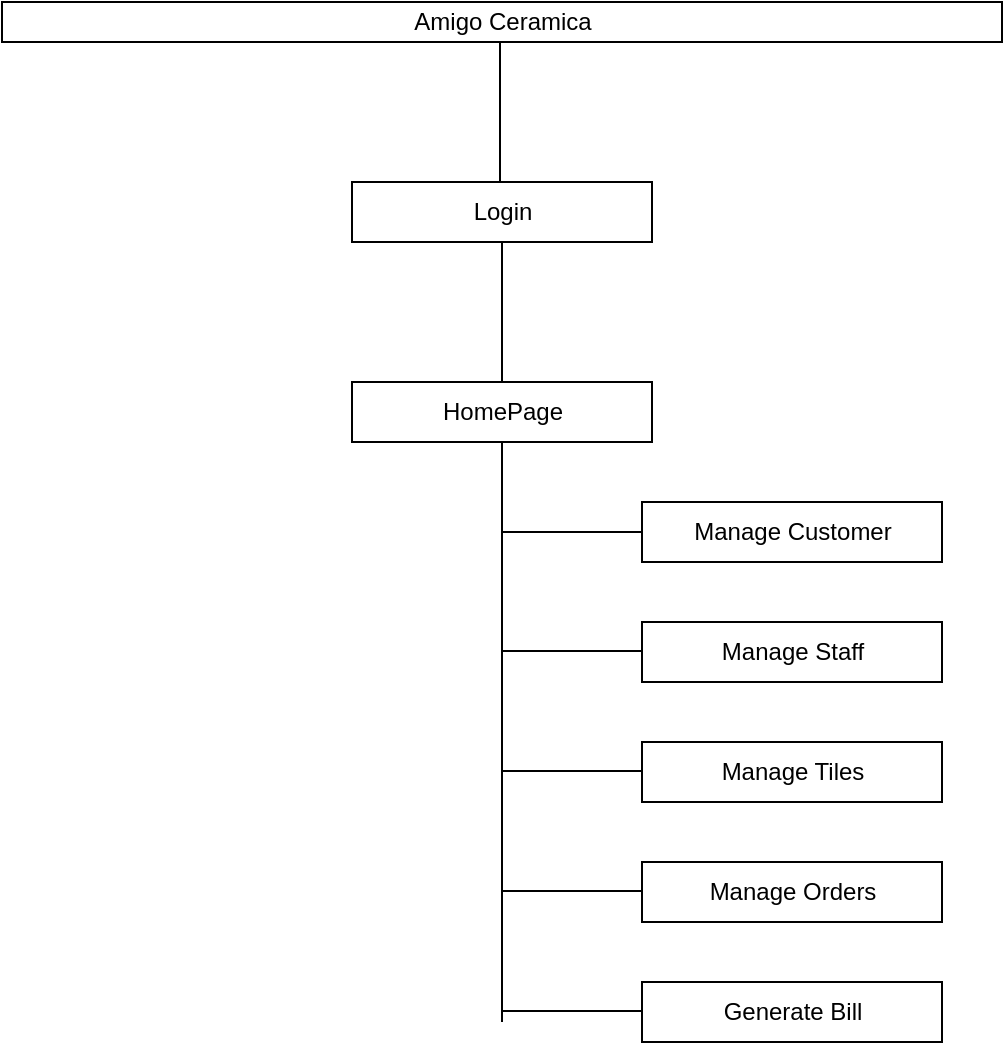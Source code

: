 <mxfile version="15.5.0" type="device"><diagram id="f1HyKNJIJxN7JMn5vb72" name="Page-1"><mxGraphModel dx="868" dy="435" grid="1" gridSize="10" guides="1" tooltips="1" connect="1" arrows="1" fold="1" page="1" pageScale="1" pageWidth="850" pageHeight="1100" math="0" shadow="0"><root><mxCell id="0"/><mxCell id="1" parent="0"/><mxCell id="D16KV0Lh7AqmUFwdSVFq-1" value="Amigo Ceramica" style="html=1;" parent="1" vertex="1"><mxGeometry x="175" y="20" width="500" height="20" as="geometry"/></mxCell><mxCell id="D16KV0Lh7AqmUFwdSVFq-2" value="Login" style="html=1;" parent="1" vertex="1"><mxGeometry x="350" y="110" width="150" height="30" as="geometry"/></mxCell><mxCell id="D16KV0Lh7AqmUFwdSVFq-12" value="HomePage" style="html=1;" parent="1" vertex="1"><mxGeometry x="350" y="210" width="150" height="30" as="geometry"/></mxCell><mxCell id="D16KV0Lh7AqmUFwdSVFq-13" value="" style="endArrow=none;html=1;entryX=0.5;entryY=1;entryDx=0;entryDy=0;exitX=0.5;exitY=0;exitDx=0;exitDy=0;" parent="1" source="D16KV0Lh7AqmUFwdSVFq-12" target="D16KV0Lh7AqmUFwdSVFq-2" edge="1"><mxGeometry width="50" height="50" relative="1" as="geometry"><mxPoint x="425" y="180" as="sourcePoint"/><mxPoint x="455" y="160" as="targetPoint"/></mxGeometry></mxCell><mxCell id="D16KV0Lh7AqmUFwdSVFq-16" value="" style="endArrow=none;html=1;entryX=0.5;entryY=1;entryDx=0;entryDy=0;" parent="1" target="D16KV0Lh7AqmUFwdSVFq-12" edge="1"><mxGeometry width="50" height="50" relative="1" as="geometry"><mxPoint x="425" y="530" as="sourcePoint"/><mxPoint x="455" y="250" as="targetPoint"/></mxGeometry></mxCell><mxCell id="D16KV0Lh7AqmUFwdSVFq-17" value="Manage Customer" style="html=1;" parent="1" vertex="1"><mxGeometry x="495" y="270" width="150" height="30" as="geometry"/></mxCell><mxCell id="D16KV0Lh7AqmUFwdSVFq-18" value="Manage Staff" style="html=1;" parent="1" vertex="1"><mxGeometry x="495" y="330" width="150" height="30" as="geometry"/></mxCell><mxCell id="D16KV0Lh7AqmUFwdSVFq-19" value="Manage Tiles" style="html=1;" parent="1" vertex="1"><mxGeometry x="495" y="390" width="150" height="30" as="geometry"/></mxCell><mxCell id="D16KV0Lh7AqmUFwdSVFq-20" value="Manage Orders" style="html=1;" parent="1" vertex="1"><mxGeometry x="495" y="450" width="150" height="30" as="geometry"/></mxCell><mxCell id="D16KV0Lh7AqmUFwdSVFq-21" value="Generate Bill" style="html=1;" parent="1" vertex="1"><mxGeometry x="495" y="510" width="150" height="30" as="geometry"/></mxCell><mxCell id="D16KV0Lh7AqmUFwdSVFq-22" value="" style="endArrow=none;html=1;entryX=0;entryY=0.5;entryDx=0;entryDy=0;" parent="1" target="D16KV0Lh7AqmUFwdSVFq-17" edge="1"><mxGeometry width="50" height="50" relative="1" as="geometry"><mxPoint x="425" y="285" as="sourcePoint"/><mxPoint x="485" y="260" as="targetPoint"/></mxGeometry></mxCell><mxCell id="D16KV0Lh7AqmUFwdSVFq-23" value="" style="endArrow=none;html=1;entryX=0;entryY=0.5;entryDx=0;entryDy=0;" parent="1" edge="1"><mxGeometry width="50" height="50" relative="1" as="geometry"><mxPoint x="425" y="344.5" as="sourcePoint"/><mxPoint x="495" y="344.5" as="targetPoint"/></mxGeometry></mxCell><mxCell id="D16KV0Lh7AqmUFwdSVFq-24" value="" style="endArrow=none;html=1;entryX=0;entryY=0.5;entryDx=0;entryDy=0;" parent="1" edge="1"><mxGeometry width="50" height="50" relative="1" as="geometry"><mxPoint x="425" y="404.5" as="sourcePoint"/><mxPoint x="495" y="404.5" as="targetPoint"/></mxGeometry></mxCell><mxCell id="D16KV0Lh7AqmUFwdSVFq-25" value="" style="endArrow=none;html=1;entryX=0;entryY=0.5;entryDx=0;entryDy=0;" parent="1" edge="1"><mxGeometry width="50" height="50" relative="1" as="geometry"><mxPoint x="425" y="464.5" as="sourcePoint"/><mxPoint x="495" y="464.5" as="targetPoint"/></mxGeometry></mxCell><mxCell id="D16KV0Lh7AqmUFwdSVFq-26" value="" style="endArrow=none;html=1;entryX=0;entryY=0.5;entryDx=0;entryDy=0;" parent="1" edge="1"><mxGeometry width="50" height="50" relative="1" as="geometry"><mxPoint x="425" y="524.5" as="sourcePoint"/><mxPoint x="495" y="524.5" as="targetPoint"/></mxGeometry></mxCell><mxCell id="zw6MBLUAjSUg8XT492RW-7" value="" style="endArrow=none;html=1;entryX=0.5;entryY=1;entryDx=0;entryDy=0;exitX=0.5;exitY=0;exitDx=0;exitDy=0;" edge="1" parent="1"><mxGeometry width="50" height="50" relative="1" as="geometry"><mxPoint x="424" y="110" as="sourcePoint"/><mxPoint x="424" y="40" as="targetPoint"/></mxGeometry></mxCell></root></mxGraphModel></diagram></mxfile>